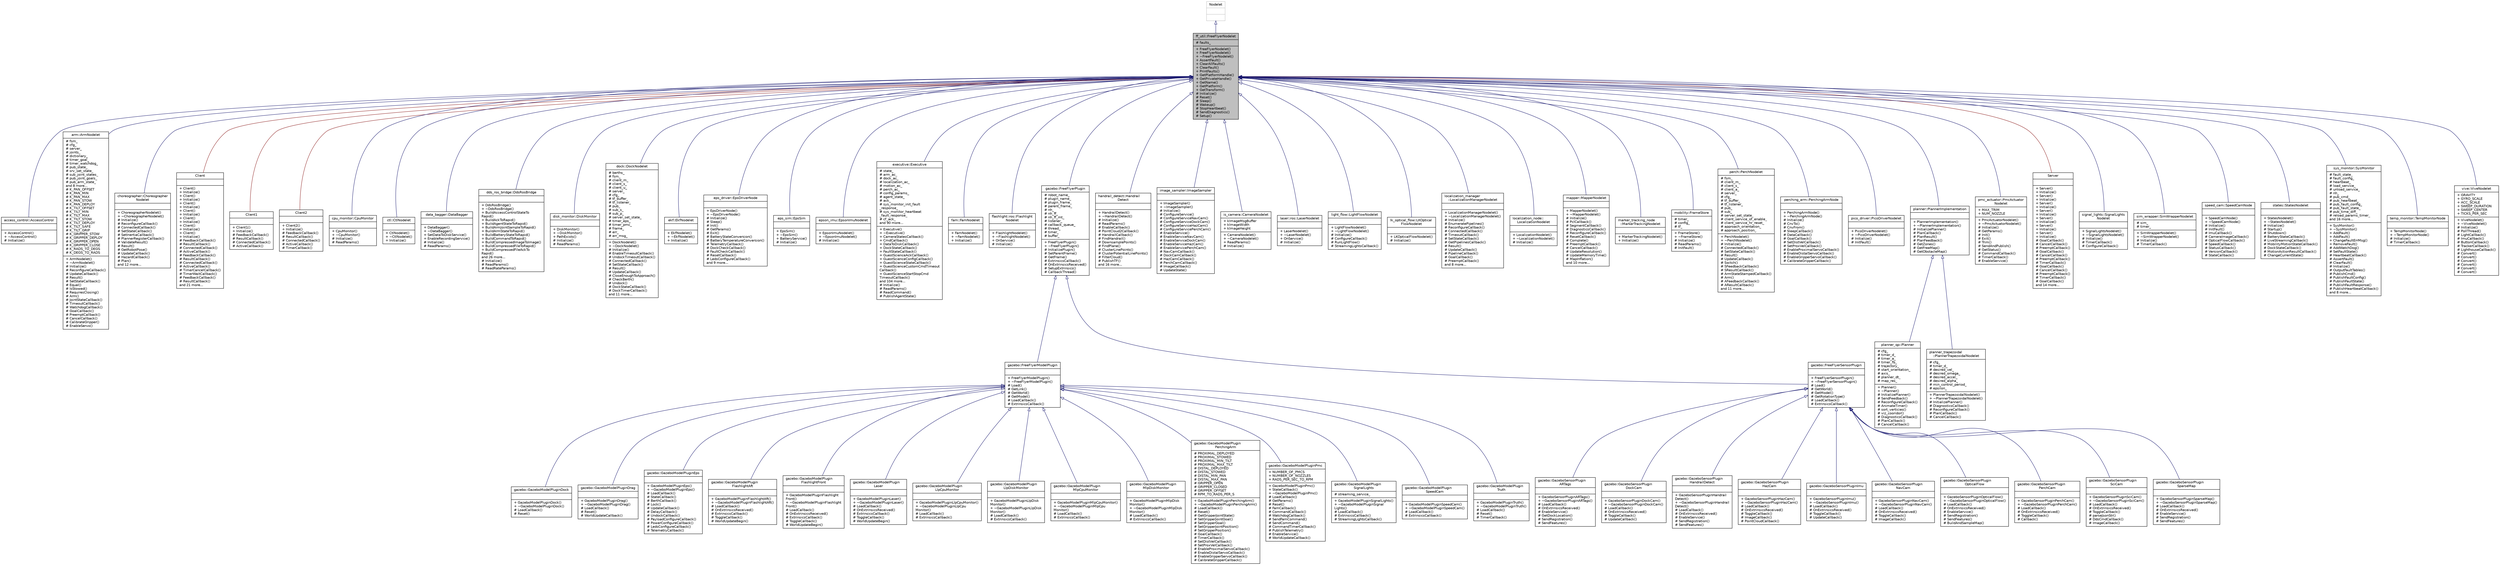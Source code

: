 digraph "ff_util::FreeFlyerNodelet"
{
 // LATEX_PDF_SIZE
  edge [fontname="Helvetica",fontsize="10",labelfontname="Helvetica",labelfontsize="10"];
  node [fontname="Helvetica",fontsize="10",shape=record];
  Node1 [label="{ff_util::FreeFlyerNodelet\n|# faults_\l|+ FreeFlyerNodelet()\l+ FreeFlyerNodelet()\l+ ~FreeFlyerNodelet()\l+ AssertFault()\l+ ClearAllFaults()\l+ ClearFault()\l+ PrintFaults()\l+ GetPlatformHandle()\l+ GetPrivateHandle()\l+ GetName()\l+ GetPlatform()\l+ GetTransform()\l# Initialize()\l# Reset()\l# Sleep()\l# Wakeup()\l# StopHeartbeat()\l# SendDiagnostics()\l# Setup()\l}",height=0.2,width=0.4,color="black", fillcolor="grey75", style="filled", fontcolor="black",tooltip=" "];
  Node2 -> Node1 [dir="back",color="midnightblue",fontsize="10",style="solid",arrowtail="onormal",fontname="Helvetica"];
  Node2 [label="{Nodelet\n||}",height=0.2,width=0.4,color="grey75", fillcolor="white", style="filled",tooltip=" "];
  Node1 -> Node3 [dir="back",color="midnightblue",fontsize="10",style="solid",arrowtail="onormal",fontname="Helvetica"];
  Node3 [label="{access_control::AccessControl\n||+ AccessControl()\l+ ~AccessControl()\l# Initialize()\l}",height=0.2,width=0.4,color="black", fillcolor="white", style="filled",URL="$classaccess__control_1_1AccessControl.html",tooltip=" "];
  Node1 -> Node4 [dir="back",color="midnightblue",fontsize="10",style="solid",arrowtail="onormal",fontname="Helvetica"];
  Node4 [label="{arm::ArmNodelet\n|# fsm_\l# cfg_\l# server_\l# joints_\l# dictionary_\l# timer_goal_\l# timer_watchdog_\l# pub_state_\l# srv_set_state_\l# sub_joint_states_\l# pub_joint_goals_\l# pub_arm_state_\land 8 more...\l# K_PAN_OFFSET\l# K_PAN_MIN\l# K_PAN_MAX\l# K_PAN_STOW\l# K_PAN_DEPLOY\l# K_TILT_OFFSET\l# K_TILT_MIN\l# K_TILT_MAX\l# K_TILT_STOW\l# K_TILT_DEPLOY\l# K_TILT_SAFE\l# K_TILT_GRIP\l# K_GRIPPER_STOW\l# K_GRIPPER_DEPLOY\l# K_GRIPPER_OPEN\l# K_GRIPPER_CLOSE\l# K_RADS_TO_DEGS\l# K_DEGS_TO_RADS\l|+ ArmNodelet()\l+ ~ArmNodelet()\l# Initialize()\l# ReconfigureCallback()\l# UpdateCallback()\l# Result()\l# SetStateCallback()\l# Equal()\l# IsStowed()\l# RequiresClosing()\l# Arm()\l# JointStateCallback()\l# TimeoutCallback()\l# WatchdogCallback()\l# GoalCallback()\l# PreemptCallback()\l# CancelCallback()\l# CalibrateGripper()\l# EnableServo()\l}",height=0.2,width=0.4,color="black", fillcolor="white", style="filled",URL="$classarm_1_1ArmNodelet.html",tooltip=" "];
  Node1 -> Node5 [dir="back",color="midnightblue",fontsize="10",style="solid",arrowtail="onormal",fontname="Helvetica"];
  Node5 [label="{choreographer::Choreographer\lNodelet\n||+ ChoreographerNodelet()\l+ ~ChoreographerNodelet()\l# Initialize()\l# ReconfigureCallback()\l# ConnectedCallback()\l# SetStateCallback()\l# SetInertiaCallback()\l# PlannerRegisterCallback()\l# ValidateResult()\l# Result()\l# GetRobotPose()\l# UpdateCallback()\l# HazardCallback()\l# Plan()\land 12 more...\l}",height=0.2,width=0.4,color="black", fillcolor="white", style="filled",URL="$classchoreographer_1_1ChoreographerNodelet.html",tooltip=" "];
  Node1 -> Node6 [dir="back",color="firebrick4",fontsize="10",style="solid",arrowtail="onormal",fontname="Helvetica"];
  Node6 [label="{Client\n||+ Client()\l+ Initialize()\l+ Client()\l+ Initialize()\l+ Client()\l+ Initialize()\l+ Client()\l+ Initialize()\l+ Client()\l+ Initialize()\l+ Client()\l+ Initialize()\l+ Client()\l+ Initialize()\l# FeedbackCallback()\l# ResultCallback()\l# ConnectedCallback()\l# ActiveCallback()\l# FeedbackCallback()\l# ResultCallback()\l# ConnectedCallback()\l# ActiveCallback()\l# TimerCancelCallback()\l# TimerWaitCallback()\l# FeedbackCallback()\l# ResultCallback()\land 21 more...\l}",height=0.2,width=0.4,color="black", fillcolor="white", style="filled",URL="$classClient.html",tooltip=" "];
  Node1 -> Node7 [dir="back",color="firebrick4",fontsize="10",style="solid",arrowtail="onormal",fontname="Helvetica"];
  Node7 [label="{Client1\n||+ Client1()\l+ Initialize()\l# FeedbackCallback()\l# ResultCallback()\l# ConnectedCallback()\l# ActiveCallback()\l}",height=0.2,width=0.4,color="black", fillcolor="white", style="filled",URL="$classClient1.html",tooltip=" "];
  Node1 -> Node8 [dir="back",color="firebrick4",fontsize="10",style="solid",arrowtail="onormal",fontname="Helvetica"];
  Node8 [label="{Client2\n||+ Client2()\l+ Initialize()\l# FeedbackCallback()\l# ResultCallback()\l# ConnectedCallback()\l# ActiveCallback()\l# TimerCallback()\l}",height=0.2,width=0.4,color="black", fillcolor="white", style="filled",URL="$classClient2.html",tooltip=" "];
  Node1 -> Node9 [dir="back",color="midnightblue",fontsize="10",style="solid",arrowtail="onormal",fontname="Helvetica"];
  Node9 [label="{cpu_monitor::CpuMonitor\n||+ CpuMonitor()\l+ ~CpuMonitor()\l# Initialize()\l# ReadParams()\l}",height=0.2,width=0.4,color="black", fillcolor="white", style="filled",URL="$classcpu__monitor_1_1CpuMonitor.html",tooltip=" "];
  Node1 -> Node10 [dir="back",color="midnightblue",fontsize="10",style="solid",arrowtail="onormal",fontname="Helvetica"];
  Node10 [label="{ctl::CtlNodelet\n||+ CtlNodelet()\l+ ~CtlNodelet()\l+ Initialize()\l}",height=0.2,width=0.4,color="black", fillcolor="white", style="filled",URL="$classctl_1_1CtlNodelet.html",tooltip=" "];
  Node1 -> Node11 [dir="back",color="midnightblue",fontsize="10",style="solid",arrowtail="onormal",fontname="Helvetica"];
  Node11 [label="{data_bagger::DataBagger\n||+ DataBagger()\l+ ~DataBagger()\l+ SetDataToDiskService()\l+ EnableRecordingService()\l# Initialize()\l# ReadParams()\l}",height=0.2,width=0.4,color="black", fillcolor="white", style="filled",URL="$classdata__bagger_1_1DataBagger.html",tooltip=" "];
  Node1 -> Node12 [dir="back",color="midnightblue",fontsize="10",style="solid",arrowtail="onormal",fontname="Helvetica"];
  Node12 [label="{dds_ros_bridge::DdsRosBridge\n||+ DdsRosBridge()\l+ ~DdsRosBridge()\l+ BuildAccessControlStateTo\lRapid()\l+ BuildAckToRapid()\l+ BuildAgentStateToRapid()\l+ BuildArmJointSampleToRapid()\l+ BuildArmStateToRapid()\l+ BuildBatteryStateToRapid()\l+ BuildCommandToRapid()\l+ BuildCompressedImageToImage()\l+ BuildCompressedFileToRapid()\l+ BuildCompressedFileAckTo\lRapid()\land 26 more...\l# Initialize()\l# ReadParams()\l# ReadRateParams()\l}",height=0.2,width=0.4,color="black", fillcolor="white", style="filled",URL="$classdds__ros__bridge_1_1DdsRosBridge.html",tooltip=" "];
  Node1 -> Node13 [dir="back",color="midnightblue",fontsize="10",style="solid",arrowtail="onormal",fontname="Helvetica"];
  Node13 [label="{disk_monitor::DiskMonitor\n||+ DiskMonitor()\l+ ~DiskMonitor()\l+ PathExists()\l# Initialize()\l# ReadParams()\l}",height=0.2,width=0.4,color="black", fillcolor="white", style="filled",URL="$classdisk__monitor_1_1DiskMonitor.html",tooltip=" "];
  Node1 -> Node14 [dir="back",color="midnightblue",fontsize="10",style="solid",arrowtail="onormal",fontname="Helvetica"];
  Node14 [label="{dock::DockNodelet\n|# berths_\l# fsm_\l# client_m_\l# client_s_\l# client_u_\l# server_\l# cfg_\l# tf_buffer_\l# tf_listener_\l# pub_\l# sub_s_\l# sub_p_\l# server_set_state_\l# timer_eps_\l# timer_pmc_\l# frame_\l# err_\l# err_msg_\l|+ DockNodelet()\l+ ~DockNodelet()\l# Initialize()\l# EnableTimeoutCallback()\l# UndockTimeoutCallback()\l# ConnectedCallback()\l# SetStateCallback()\l# Result()\l# UpdateCallback()\l# CloseEnoughToApproach()\l# CheckBerth()\l# Undock()\l# DockStateCallback()\l# DockTimerCallback()\land 11 more...\l}",height=0.2,width=0.4,color="black", fillcolor="white", style="filled",URL="$classdock_1_1DockNodelet.html",tooltip=" "];
  Node1 -> Node15 [dir="back",color="midnightblue",fontsize="10",style="solid",arrowtail="onormal",fontname="Helvetica"];
  Node15 [label="{ekf::EkfNodelet\n||+ EkfNodelet()\l+ ~EkfNodelet()\l+ Initialize()\l}",height=0.2,width=0.4,color="black", fillcolor="white", style="filled",URL="$classekf_1_1EkfNodelet.html",tooltip=" "];
  Node1 -> Node16 [dir="back",color="midnightblue",fontsize="10",style="solid",arrowtail="onormal",fontname="Helvetica"];
  Node16 [label="{eps_driver::EpsDriverNode\n||+ EpsDriverNode()\l+ ~EpsDriverNode()\l# Initialize()\l# Sleep()\l# Init()\l# GetParams()\l# Exit()\l# BatteryStateConversion()\l# BatteryTemperatureConversion()\l# TelemetryCallback()\l# DockCheckCallback()\l# FaultCheckCallback()\l# ResetCallback()\l# LedsConfigureCallback()\land 9 more...\l}",height=0.2,width=0.4,color="black", fillcolor="white", style="filled",URL="$classeps__driver_1_1EpsDriverNode.html",tooltip=" "];
  Node1 -> Node17 [dir="back",color="midnightblue",fontsize="10",style="solid",arrowtail="onormal",fontname="Helvetica"];
  Node17 [label="{eps_sim::EpsSim\n||+ EpsSim()\l+ ~EpsSim()\l+ BatteryService()\l# Initialize()\l}",height=0.2,width=0.4,color="black", fillcolor="white", style="filled",URL="$classeps__sim_1_1EpsSim.html",tooltip=" "];
  Node1 -> Node18 [dir="back",color="midnightblue",fontsize="10",style="solid",arrowtail="onormal",fontname="Helvetica"];
  Node18 [label="{epson_imu::EpsonImuNodelet\n||+ EpsonImuNodelet()\l+ ~EpsonImuNodelet()\l# Initialize()\l}",height=0.2,width=0.4,color="black", fillcolor="white", style="filled",URL="$classepson__imu_1_1EpsonImuNodelet.html",tooltip=" "];
  Node1 -> Node19 [dir="back",color="midnightblue",fontsize="10",style="solid",arrowtail="onormal",fontname="Helvetica"];
  Node19 [label="{executive::Executive\n|# state_\l# arm_ac_\l# dock_ac_\l# localization_ac_\l# motion_ac_\l# perch_ac_\l# config_params_\l# agent_state_\l# ack_\l# sys_monitor_init_fault\l_response_\l# sys_monitor_heartbeat\l_fault_response_\l# cf_ack_\land 90 more...\l|+ Executive()\l+ ~Executive()\l+ CameraStatesCallback()\l+ CmdCallback()\l+ DataToDiskCallback()\l+ DockStateCallback()\l+ FaultStateCallback()\l+ GuestScienceAckCallback()\l+ GuestScienceConfigCallback()\l+ GuestScienceStateCallback()\l+ GuestScienceCustomCmdTimeout\lCallback()\l+ GuestScienceStartStopCmd\lTimeoutCallback()\land 104 more...\l# Initialize()\l# ReadParams()\l# ReadCommand()\l# PublishAgentState()\l}",height=0.2,width=0.4,color="black", fillcolor="white", style="filled",URL="$classexecutive_1_1Executive.html",tooltip=" "];
  Node1 -> Node20 [dir="back",color="midnightblue",fontsize="10",style="solid",arrowtail="onormal",fontname="Helvetica"];
  Node20 [label="{fam::FamNodelet\n||+ FamNodelet()\l+ ~FamNodelet()\l+ Initialize()\l}",height=0.2,width=0.4,color="black", fillcolor="white", style="filled",URL="$classfam_1_1FamNodelet.html",tooltip=" "];
  Node1 -> Node21 [dir="back",color="midnightblue",fontsize="10",style="solid",arrowtail="onormal",fontname="Helvetica"];
  Node21 [label="{flashlight::ros::Flashlight\lNodelet\n||+ FlashlightNodelet()\l+ ~FlashlightNodelet()\l+ OnService()\l# Initialize()\l}",height=0.2,width=0.4,color="black", fillcolor="white", style="filled",URL="$classflashlight_1_1ros_1_1FlashlightNodelet.html",tooltip=" "];
  Node1 -> Node22 [dir="back",color="midnightblue",fontsize="10",style="solid",arrowtail="onormal",fontname="Helvetica"];
  Node22 [label="{gazebo::FreeFlyerPlugin\n|# robot_name_\l# plugin_name_\l# plugin_frame_\l# parent_frame_\l# nh_\l# nh_ff_\l# nh_ff_mt_\l# listener_\l# callback_queue_\l# thread_\l# timer_\l# buffer_\l|+ FreeFlyerPlugin()\l+ ~FreeFlyerPlugin()\l# InitializePlugin()\l# SetParentFrame()\l# GetFrame()\l# ExtrinsicsCallback()\l# OnExtrinsicsReceived()\l# SetupExtrinsics()\l# CallbackThread()\l}",height=0.2,width=0.4,color="black", fillcolor="white", style="filled",URL="$classgazebo_1_1FreeFlyerPlugin.html",tooltip=" "];
  Node22 -> Node23 [dir="back",color="midnightblue",fontsize="10",style="solid",arrowtail="onormal",fontname="Helvetica"];
  Node23 [label="{gazebo::FreeFlyerModelPlugin\n||+ FreeFlyerModelPlugin()\l+ ~FreeFlyerModelPlugin()\l# Load()\l# GetLink()\l# GetWorld()\l# GetModel()\l# LoadCallback()\l# ExtrinsicsCallback()\l}",height=0.2,width=0.4,color="black", fillcolor="white", style="filled",URL="$classgazebo_1_1FreeFlyerModelPlugin.html",tooltip=" "];
  Node23 -> Node24 [dir="back",color="midnightblue",fontsize="10",style="solid",arrowtail="onormal",fontname="Helvetica"];
  Node24 [label="{gazebo::GazeboModelPluginDock\n||+ GazeboModelPluginDock()\l+ ~GazeboModelPluginDock()\l# LoadCallback()\l# Reset()\l}",height=0.2,width=0.4,color="black", fillcolor="white", style="filled",URL="$classgazebo_1_1GazeboModelPluginDock.html",tooltip=" "];
  Node23 -> Node25 [dir="back",color="midnightblue",fontsize="10",style="solid",arrowtail="onormal",fontname="Helvetica"];
  Node25 [label="{gazebo::GazeboModelPluginDrag\n||+ GazeboModelPluginDrag()\l+ ~GazeboModelPluginDrag()\l# LoadCallback()\l# Reset()\l# WorldUpdateCallback()\l}",height=0.2,width=0.4,color="black", fillcolor="white", style="filled",URL="$classgazebo_1_1GazeboModelPluginDrag.html",tooltip=" "];
  Node23 -> Node26 [dir="back",color="midnightblue",fontsize="10",style="solid",arrowtail="onormal",fontname="Helvetica"];
  Node26 [label="{gazebo::GazeboModelPluginEps\n||+ GazeboModelPluginEps()\l+ ~GazeboModelPluginEps()\l# LoadCallback()\l# StateCallback()\l# BerthCallback()\l# Lock()\l# UpdateCallback()\l# DelayCallback()\l# UndockCallback()\l# PayloadConfigureCallback()\l# PowerConfigureCallback()\l# LedsConfigureCallback()\l# TelemetryCallback()\l}",height=0.2,width=0.4,color="black", fillcolor="white", style="filled",URL="$classgazebo_1_1GazeboModelPluginEps.html",tooltip=" "];
  Node23 -> Node27 [dir="back",color="midnightblue",fontsize="10",style="solid",arrowtail="onormal",fontname="Helvetica"];
  Node27 [label="{gazebo::GazeboModelPlugin\lFlashlightAft\n||+ GazeboModelPluginFlashlightAft()\l+ ~GazeboModelPluginFlashlightAft()\l# LoadCallback()\l# OnExtrinsicsReceived()\l# ExtrinsicsCallback()\l# ToggleCallback()\l# WorldUpdateBegin()\l}",height=0.2,width=0.4,color="black", fillcolor="white", style="filled",URL="$classgazebo_1_1GazeboModelPluginFlashlightAft.html",tooltip=" "];
  Node23 -> Node28 [dir="back",color="midnightblue",fontsize="10",style="solid",arrowtail="onormal",fontname="Helvetica"];
  Node28 [label="{gazebo::GazeboModelPlugin\lFlashlightFront\n||+ GazeboModelPluginFlashlight\lFront()\l+ ~GazeboModelPluginFlashlight\lFront()\l# LoadCallback()\l# OnExtrinsicsReceived()\l# ExtrinsicsCallback()\l# ToggleCallback()\l# WorldUpdateBegin()\l}",height=0.2,width=0.4,color="black", fillcolor="white", style="filled",URL="$classgazebo_1_1GazeboModelPluginFlashlightFront.html",tooltip=" "];
  Node23 -> Node29 [dir="back",color="midnightblue",fontsize="10",style="solid",arrowtail="onormal",fontname="Helvetica"];
  Node29 [label="{gazebo::GazeboModelPlugin\lLaser\n||+ GazeboModelPluginLaser()\l+ ~GazeboModelPluginLaser()\l# LoadCallback()\l# OnExtrinsicsReceived()\l# ExtrinsicsCallback()\l# ToggleCallback()\l# WorldUpdateBegin()\l}",height=0.2,width=0.4,color="black", fillcolor="white", style="filled",URL="$classgazebo_1_1GazeboModelPluginLaser.html",tooltip=" "];
  Node23 -> Node30 [dir="back",color="midnightblue",fontsize="10",style="solid",arrowtail="onormal",fontname="Helvetica"];
  Node30 [label="{gazebo::GazeboModelPlugin\lLlpCpuMonitor\n||+ GazeboModelPluginLlpCpuMonitor()\l+ ~GazeboModelPluginLlpCpu\lMonitor()\l# LoadCallback()\l# ExtrinsicsCallback()\l}",height=0.2,width=0.4,color="black", fillcolor="white", style="filled",URL="$classgazebo_1_1GazeboModelPluginLlpCpuMonitor.html",tooltip=" "];
  Node23 -> Node31 [dir="back",color="midnightblue",fontsize="10",style="solid",arrowtail="onormal",fontname="Helvetica"];
  Node31 [label="{gazebo::GazeboModelPlugin\lLlpDiskMonitor\n||+ GazeboModelPluginLlpDisk\lMonitor()\l+ ~GazeboModelPluginLlpDisk\lMonitor()\l# LoadCallback()\l# ExtrinsicsCallback()\l}",height=0.2,width=0.4,color="black", fillcolor="white", style="filled",URL="$classgazebo_1_1GazeboModelPluginLlpDiskMonitor.html",tooltip=" "];
  Node23 -> Node32 [dir="back",color="midnightblue",fontsize="10",style="solid",arrowtail="onormal",fontname="Helvetica"];
  Node32 [label="{gazebo::GazeboModelPlugin\lMlpCpuMonitor\n||+ GazeboModelPluginMlpCpuMonitor()\l+ ~GazeboModelPluginMlpCpu\lMonitor()\l# LoadCallback()\l# ExtrinsicsCallback()\l}",height=0.2,width=0.4,color="black", fillcolor="white", style="filled",URL="$classgazebo_1_1GazeboModelPluginMlpCpuMonitor.html",tooltip=" "];
  Node23 -> Node33 [dir="back",color="midnightblue",fontsize="10",style="solid",arrowtail="onormal",fontname="Helvetica"];
  Node33 [label="{gazebo::GazeboModelPlugin\lMlpDiskMonitor\n||+ GazeboModelPluginMlpDisk\lMonitor()\l+ ~GazeboModelPluginMlpDisk\lMonitor()\l# LoadCallback()\l# ExtrinsicsCallback()\l}",height=0.2,width=0.4,color="black", fillcolor="white", style="filled",URL="$classgazebo_1_1GazeboModelPluginMlpDiskMonitor.html",tooltip=" "];
  Node23 -> Node34 [dir="back",color="midnightblue",fontsize="10",style="solid",arrowtail="onormal",fontname="Helvetica"];
  Node34 [label="{gazebo::GazeboModelPlugin\lPerchingArm\n|# PROXIMAL_DEPLOYED\l# PROXIMAL_STOWED\l# PROXIMAL_MIN_TILT\l# PROXIMAL_MAX_TILT\l# DISTAL_DEPLOYED\l# DISTAL_STOWED\l# DISTAL_MIN_PAN\l# DISTAL_MAX_PAN\l# GRIPPER_OPEN\l# GRIPPER_CLOSED\l# GRIPPER_OFFSET\l# RPM_TO_RADS_PER_S\l|+ GazeboModelPluginPerchingArm()\l+ ~GazeboModelPluginPerchingArm()\l# LoadCallback()\l# Reset()\l# GetGripperJointState()\l# SetGripperJointGoal()\l# SetGripperGoal()\l# SetGripperJointPosition()\l# SetGripperPosition()\l# GoalCallback()\l# TimerCallback()\l# SetDistVelCallback()\l# SetProxVelCallback()\l# EnableProximalServoCallback()\l# EnableDistalServoCallback()\l# EnableGripperServoCallback()\l# CalibrateGripperCallback()\l}",height=0.2,width=0.4,color="black", fillcolor="white", style="filled",URL="$classgazebo_1_1GazeboModelPluginPerchingArm.html",tooltip=" "];
  Node23 -> Node35 [dir="back",color="midnightblue",fontsize="10",style="solid",arrowtail="onormal",fontname="Helvetica"];
  Node35 [label="{gazebo::GazeboModelPluginPmc\n|+ NUMBER_OF_PMCS\l+ NUMBER_OF_NOZZLES\l+ RADS_PER_SEC_TO_RPM\l|+ GazeboModelPluginPmc()\l+ StateCallback()\l+ ~GazeboModelPluginPmc()\l# LoadCallback()\l# GetParams()\l# Reset()\l# FamCallback()\l# CommandCallback()\l# WatchdogCallback()\l# SendFamCommand()\l# SendCommand()\l# CommandTimerCallback()\l# PublishTelemetry()\l# EnableService()\l# WorldUpdateCallback()\l}",height=0.2,width=0.4,color="black", fillcolor="white", style="filled",URL="$classgazebo_1_1GazeboModelPluginPmc.html",tooltip=" "];
  Node23 -> Node36 [dir="back",color="midnightblue",fontsize="10",style="solid",arrowtail="onormal",fontname="Helvetica"];
  Node36 [label="{gazebo::GazeboModelPlugin\lSignalLights\n|# streaming_service_\l|+ GazeboModelPluginSignalLights()\l+ ~GazeboModelPluginSignal\lLights()\l# LoadCallback()\l# ExtrinsicsCallback()\l# StreamingLightsCallback()\l}",height=0.2,width=0.4,color="black", fillcolor="white", style="filled",URL="$classgazebo_1_1GazeboModelPluginSignalLights.html",tooltip=" "];
  Node23 -> Node37 [dir="back",color="midnightblue",fontsize="10",style="solid",arrowtail="onormal",fontname="Helvetica"];
  Node37 [label="{gazebo::GazeboModelPlugin\lSpeedCam\n||+ GazeboModelPluginSpeedCam()\l+ ~GazeboModelPluginSpeedCam()\l# LoadCallback()\l# ExtrinsicsCallback()\l}",height=0.2,width=0.4,color="black", fillcolor="white", style="filled",URL="$classgazebo_1_1GazeboModelPluginSpeedCam.html",tooltip=" "];
  Node23 -> Node38 [dir="back",color="midnightblue",fontsize="10",style="solid",arrowtail="onormal",fontname="Helvetica"];
  Node38 [label="{gazebo::GazeboModelPlugin\lTruth\n||+ GazeboModelPluginTruth()\l+ ~GazeboModelPluginTruth()\l# LoadCallback()\l# Reset()\l# TimerCallback()\l}",height=0.2,width=0.4,color="black", fillcolor="white", style="filled",URL="$classgazebo_1_1GazeboModelPluginTruth.html",tooltip=" "];
  Node22 -> Node39 [dir="back",color="midnightblue",fontsize="10",style="solid",arrowtail="onormal",fontname="Helvetica"];
  Node39 [label="{gazebo::FreeFlyerSensorPlugin\n||+ FreeFlyerSensorPlugin()\l+ ~FreeFlyerSensorPlugin()\l# Load()\l# GetWorld()\l# GetModel()\l# GetRotationType()\l# LoadCallback()\l# ExtrinsicsCallback()\l}",height=0.2,width=0.4,color="black", fillcolor="white", style="filled",URL="$classgazebo_1_1FreeFlyerSensorPlugin.html",tooltip=" "];
  Node39 -> Node40 [dir="back",color="midnightblue",fontsize="10",style="solid",arrowtail="onormal",fontname="Helvetica"];
  Node40 [label="{gazebo::GazeboSensorPlugin\lARTags\n||+ GazeboSensorPluginARTags()\l+ ~GazeboSensorPluginARTags()\l# LoadCallback()\l# OnExtrinsicsReceived()\l# EnableService()\l# GetDockLocation()\l# SendRegistration()\l# SendFeatures()\l}",height=0.2,width=0.4,color="black", fillcolor="white", style="filled",URL="$classgazebo_1_1GazeboSensorPluginARTags.html",tooltip=" "];
  Node39 -> Node41 [dir="back",color="midnightblue",fontsize="10",style="solid",arrowtail="onormal",fontname="Helvetica"];
  Node41 [label="{gazebo::GazeboSensorPlugin\lDockCam\n||+ GazeboSensorPluginDockCam()\l+ ~GazeboSensorPluginDockCam()\l# LoadCallback()\l# OnExtrinsicsReceived()\l# ToggleCallback()\l# UpdateCallback()\l}",height=0.2,width=0.4,color="black", fillcolor="white", style="filled",URL="$classgazebo_1_1GazeboSensorPluginDockCam.html",tooltip=" "];
  Node39 -> Node42 [dir="back",color="midnightblue",fontsize="10",style="solid",arrowtail="onormal",fontname="Helvetica"];
  Node42 [label="{gazebo::GazeboSensorPlugin\lHandrailDetect\n||+ GazeboSensorPluginHandrail\lDetect()\l+ ~GazeboSensorPluginHandrail\lDetect()\l# LoadCallback()\l# OnExtrinsicsReceived()\l# EnableService()\l# SendRegistration()\l# SendFeatures()\l}",height=0.2,width=0.4,color="black", fillcolor="white", style="filled",URL="$classgazebo_1_1GazeboSensorPluginHandrailDetect.html",tooltip=" "];
  Node39 -> Node43 [dir="back",color="midnightblue",fontsize="10",style="solid",arrowtail="onormal",fontname="Helvetica"];
  Node43 [label="{gazebo::GazeboSensorPlugin\lHazCam\n||+ GazeboSensorPluginHazCam()\l+ ~GazeboSensorPluginHazCam()\l# LoadCallback()\l# OnExtrinsicsReceived()\l# ToggleCallback()\l# ImageCallback()\l# PointCloudCallback()\l}",height=0.2,width=0.4,color="black", fillcolor="white", style="filled",URL="$classgazebo_1_1GazeboSensorPluginHazCam.html",tooltip=" "];
  Node39 -> Node44 [dir="back",color="midnightblue",fontsize="10",style="solid",arrowtail="onormal",fontname="Helvetica"];
  Node44 [label="{gazebo::GazeboSensorPluginImu\n||+ GazeboSensorPluginImu()\l+ ~GazeboSensorPluginImu()\l# LoadCallback()\l# OnExtrinsicsReceived()\l# ToggleCallback()\l# UpdateCallback()\l}",height=0.2,width=0.4,color="black", fillcolor="white", style="filled",URL="$classgazebo_1_1GazeboSensorPluginImu.html",tooltip=" "];
  Node39 -> Node45 [dir="back",color="midnightblue",fontsize="10",style="solid",arrowtail="onormal",fontname="Helvetica"];
  Node45 [label="{gazebo::GazeboSensorPlugin\lNavCam\n||+ GazeboSensorPluginNavCam()\l+ ~GazeboSensorPluginNavCam()\l# LoadCallback()\l# OnExtrinsicsReceived()\l# ToggleCallback()\l# ImageCallback()\l}",height=0.2,width=0.4,color="black", fillcolor="white", style="filled",URL="$classgazebo_1_1GazeboSensorPluginNavCam.html",tooltip=" "];
  Node39 -> Node46 [dir="back",color="midnightblue",fontsize="10",style="solid",arrowtail="onormal",fontname="Helvetica"];
  Node46 [label="{gazebo::GazeboSensorPlugin\lOpticalFlow\n||+ GazeboSensorPluginOpticalFlow()\l+ ~GazeboSensorPluginOpticalFlow()\l# LoadCallback()\l# OnExtrinsicsReceived()\l# EnableService()\l# SendRegistration()\l# SendFeatures()\l# BuildAndSampleMap()\l}",height=0.2,width=0.4,color="black", fillcolor="white", style="filled",URL="$classgazebo_1_1GazeboSensorPluginOpticalFlow.html",tooltip=" "];
  Node39 -> Node47 [dir="back",color="midnightblue",fontsize="10",style="solid",arrowtail="onormal",fontname="Helvetica"];
  Node47 [label="{gazebo::GazeboSensorPlugin\lPerchCam\n||+ GazeboSensorPluginPerchCam()\l+ ~GazeboSensorPluginPerchCam()\l# LoadCallback()\l# OnExtrinsicsReceived()\l# ToggleCallback()\l# Callback()\l}",height=0.2,width=0.4,color="black", fillcolor="white", style="filled",URL="$classgazebo_1_1GazeboSensorPluginPerchCam.html",tooltip=" "];
  Node39 -> Node48 [dir="back",color="midnightblue",fontsize="10",style="solid",arrowtail="onormal",fontname="Helvetica"];
  Node48 [label="{gazebo::GazeboSensorPlugin\lSciCam\n||+ GazeboSensorPluginSciCam()\l+ ~GazeboSensorPluginSciCam()\l# LoadCallback()\l# OnExtrinsicsReceived()\l# ToggleCallback()\l# parseJsonStr()\l# DdsCmdCallback()\l# ImageCallback()\l}",height=0.2,width=0.4,color="black", fillcolor="white", style="filled",URL="$classgazebo_1_1GazeboSensorPluginSciCam.html",tooltip=" "];
  Node39 -> Node49 [dir="back",color="midnightblue",fontsize="10",style="solid",arrowtail="onormal",fontname="Helvetica"];
  Node49 [label="{gazebo::GazeboSensorPlugin\lSparseMap\n||+ GazeboSensorPluginSparseMap()\l+ ~GazeboSensorPluginSparseMap()\l# LoadCallback()\l# OnExtrinsicsReceived()\l# EnableService()\l# SendRegistration()\l# SendFeatures()\l}",height=0.2,width=0.4,color="black", fillcolor="white", style="filled",URL="$classgazebo_1_1GazeboSensorPluginSparseMap.html",tooltip=" "];
  Node1 -> Node50 [dir="back",color="midnightblue",fontsize="10",style="solid",arrowtail="onormal",fontname="Helvetica"];
  Node50 [label="{handrail_detect::Handrail\lDetect\n||+ HandrailDetect()\l+ ~HandrailDetect()\l# Initialize()\l# ReadParams()\l# EnableCallback()\l# PointCloud2Callback()\l# HandrailCallback()\l# FindHandrail()\l# DownsamplePoints()\l# FindPlane()\l# ClusterLinePoints()\l# ClusterPotentialLinePoints()\l# FilterCloud()\l# PublishTF()\land 16 more...\l}",height=0.2,width=0.4,color="black", fillcolor="white", style="filled",URL="$classhandrail__detect_1_1HandrailDetect.html",tooltip=" "];
  Node1 -> Node51 [dir="back",color="midnightblue",fontsize="10",style="solid",arrowtail="onormal",fontname="Helvetica"];
  Node51 [label="{image_sampler::ImageSampler\n||+ ImageSampler()\l+ ~ImageSampler()\l# Initialize()\l# ConfigureService()\l# ConfigureServiceNavCam()\l# ConfigureServiceDockCam()\l# ConfigureServiceHazCam()\l# ConfigureServicePerchCam()\l# EnableService()\l# EnableServiceNavCam()\l# EnableServiceDockCam()\l# EnableServiceHazCam()\l# EnableServicePerchCam()\l# NavCamCallback()\l# DockCamCallback()\l# HazCamCallback()\l# PerchCamCallback()\l# ImageCallback()\l# UpdateState()\l}",height=0.2,width=0.4,color="black", fillcolor="white", style="filled",URL="$classimage__sampler_1_1ImageSampler.html",tooltip=" "];
  Node1 -> Node52 [dir="back",color="midnightblue",fontsize="10",style="solid",arrowtail="onormal",fontname="Helvetica"];
  Node52 [label="{is_camera::CameraNodelet\n|+ kImageMsgBuffer\l+ kImageWidth\l+ kImageHeight\l|+ CameraNodelet()\l+ ~CameraNodelet()\l+ ReadParams()\l# Initialize()\l}",height=0.2,width=0.4,color="black", fillcolor="white", style="filled",URL="$classis__camera_1_1CameraNodelet.html",tooltip=" "];
  Node1 -> Node53 [dir="back",color="midnightblue",fontsize="10",style="solid",arrowtail="onormal",fontname="Helvetica"];
  Node53 [label="{laser::ros::LaserNodelet\n||+ LaserNodelet()\l+ ~LaserNodelet()\l+ OnService()\l# Initialize()\l}",height=0.2,width=0.4,color="black", fillcolor="white", style="filled",URL="$classlaser_1_1ros_1_1LaserNodelet.html",tooltip=" "];
  Node1 -> Node54 [dir="back",color="midnightblue",fontsize="10",style="solid",arrowtail="onormal",fontname="Helvetica"];
  Node54 [label="{light_flow::LightFlowNodelet\n||+ LightFlowNodelet()\l+ ~LightFlowNodelet()\l# Initialize()\l# ConfigureCallback()\l# RunLightFlow()\l# StreamingLightsCallback()\l}",height=0.2,width=0.4,color="black", fillcolor="white", style="filled",URL="$classlight__flow_1_1LightFlowNodelet.html",tooltip=" "];
  Node1 -> Node55 [dir="back",color="midnightblue",fontsize="10",style="solid",arrowtail="onormal",fontname="Helvetica"];
  Node55 [label="{lk_optical_flow::LKOptical\lFlowNodelet\n||+ LKOpticalFlowNodelet()\l# Initialize()\l}",height=0.2,width=0.4,color="black", fillcolor="white", style="filled",URL="$classlk__optical__flow_1_1LKOpticalFlowNodelet.html",tooltip=" "];
  Node1 -> Node56 [dir="back",color="midnightblue",fontsize="10",style="solid",arrowtail="onormal",fontname="Helvetica"];
  Node56 [label="{localization_manager\l::LocalizationManagerNodelet\n||+ LocalizationManagerNodelet()\l+ ~LocalizationManagerNodelet()\l# Initialize()\l# EnumeratePipelines()\l# ReconfigureCallback()\l# ConnectedCallback()\l# TimeoutCallback()\l# SetStateCallback()\l# GetPipelinesCallback()\l# Result()\l# UpdateCallback()\l# PipelineCallback()\l# GoalCallback()\l# PreemptCallback()\land 8 more...\l}",height=0.2,width=0.4,color="black", fillcolor="white", style="filled",URL="$classlocalization__manager_1_1LocalizationManagerNodelet.html",tooltip=" "];
  Node1 -> Node57 [dir="back",color="midnightblue",fontsize="10",style="solid",arrowtail="onormal",fontname="Helvetica"];
  Node57 [label="{localization_node::\lLocalizationNodelet\n||+ LocalizationNodelet()\l+ ~LocalizationNodelet()\l# Initialize()\l}",height=0.2,width=0.4,color="black", fillcolor="white", style="filled",URL="$classlocalization__node_1_1LocalizationNodelet.html",tooltip=" "];
  Node1 -> Node58 [dir="back",color="midnightblue",fontsize="10",style="solid",arrowtail="onormal",fontname="Helvetica"];
  Node58 [label="{mapper::MapperNodelet\n||+ MapperNodelet()\l+ ~MapperNodelet()\l# Initialize()\l# PclCallback()\l# SegmentCallback()\l# DiagnosticsCallback()\l# ReconfigureCallback()\l# ResetCallback()\l# Complete()\l# PreemptCallback()\l# CancelCallback()\l# UpdateResolution()\l# UpdateMemoryTime()\l# MapInflation()\land 10 more...\l}",height=0.2,width=0.4,color="black", fillcolor="white", style="filled",URL="$classmapper_1_1MapperNodelet.html",tooltip=" "];
  Node1 -> Node59 [dir="back",color="midnightblue",fontsize="10",style="solid",arrowtail="onormal",fontname="Helvetica"];
  Node59 [label="{marker_tracking_node\l::MarkerTrackingNodelet\n||+ MarkerTrackingNodelet()\l+ Initialize()\l}",height=0.2,width=0.4,color="black", fillcolor="white", style="filled",URL="$classmarker__tracking__node_1_1MarkerTrackingNodelet.html",tooltip=" "];
  Node1 -> Node60 [dir="back",color="midnightblue",fontsize="10",style="solid",arrowtail="onormal",fontname="Helvetica"];
  Node60 [label="{mobility::FrameStore\n|# timer_\l# config_\l# tf_\l|+ FrameStore()\l+ ~FrameStore()\l# Initialize()\l# ReadParams()\l# InitFault()\l}",height=0.2,width=0.4,color="black", fillcolor="white", style="filled",URL="$classmobility_1_1FrameStore.html",tooltip=" "];
  Node1 -> Node61 [dir="back",color="midnightblue",fontsize="10",style="solid",arrowtail="onormal",fontname="Helvetica"];
  Node61 [label="{perch::PerchNodelet\n|# fsm_\l# client_m_\l# client_s_\l# client_a_\l# server_\l# cfg_\l# tf_buffer_\l# tf_listener_\l# pub_\l# sub_\l# server_set_state_\l# client_service_of_enable_\l# client_service_hr_reset_\l# approach_orientation_\l# approach_position_\l|+ PerchNodelet()\l+ ~PerchNodelet()\l# Initialize()\l# ConnectedCallback()\l# SetStateCallback()\l# Result()\l# UpdateCallback()\l# Switch()\l# SFeedbackCallback()\l# SResultCallback()\l# ArmStateStampedCallback()\l# Arm()\l# AFeedbackCallback()\l# AResultCallback()\land 11 more...\l}",height=0.2,width=0.4,color="black", fillcolor="white", style="filled",URL="$classperch_1_1PerchNodelet.html",tooltip=" "];
  Node1 -> Node62 [dir="back",color="midnightblue",fontsize="10",style="solid",arrowtail="onormal",fontname="Helvetica"];
  Node62 [label="{perching_arm::PerchingArmNode\n||+ PerchingArmNode()\l+ ~PerchingArmNode()\l# Initialize()\l# CnvTo()\l# CnvFrom()\l# SleepCallback()\l# DataCallback()\l# GoalCallback()\l# SetDistVelCallback()\l# SetProxVelCallback()\l# EnableProximalServoCallback()\l# EnableDistalServoCallback()\l# EnableGripperServoCallback()\l# CalibrateGripperCallback()\l}",height=0.2,width=0.4,color="black", fillcolor="white", style="filled",URL="$classperching__arm_1_1PerchingArmNode.html",tooltip=" "];
  Node1 -> Node63 [dir="back",color="midnightblue",fontsize="10",style="solid",arrowtail="onormal",fontname="Helvetica"];
  Node63 [label="{pico_driver::PicoDriverNodelet\n||+ PicoDriverNodelet()\l+ ~PicoDriverNodelet()\l# Initialize()\l# InitFault()\l}",height=0.2,width=0.4,color="black", fillcolor="white", style="filled",URL="$classpico__driver_1_1PicoDriverNodelet.html",tooltip=" "];
  Node1 -> Node64 [dir="back",color="midnightblue",fontsize="10",style="solid",arrowtail="onormal",fontname="Helvetica"];
  Node64 [label="{planner::PlannerImplementation\n||+ PlannerImplementation()\l+ ~PlannerImplementation()\l# InitializePlanner()\l# PlanCallback()\l# PlanResult()\l# PlanFeedback()\l# GetZones()\l# GetFreeMap()\l# GetObstacleMap()\l}",height=0.2,width=0.4,color="black", fillcolor="white", style="filled",URL="$classplanner_1_1PlannerImplementation.html",tooltip=" "];
  Node64 -> Node65 [dir="back",color="midnightblue",fontsize="10",style="solid",arrowtail="onormal",fontname="Helvetica"];
  Node65 [label="{planner_qp::Planner\n|# cfg_\l# timer_d_\l# timer_a_\l# timer_fb_\l# trajectory_\l# start_orientation_\l# axis_\l# planner_dt_\l# map_res_\l|+ Planner()\l+ ~Planner()\l# InitializePlanner()\l# SendFeedback()\l# ReconfigureCallback()\l# AnimateTimer()\l# sort_verticies()\l# viz_cooridor()\l# DiagnosticsCallback()\l# PlanCallback()\l# CancelCallback()\l}",height=0.2,width=0.4,color="black", fillcolor="white", style="filled",URL="$classplanner__qp_1_1Planner.html",tooltip=" "];
  Node64 -> Node66 [dir="back",color="midnightblue",fontsize="10",style="solid",arrowtail="onormal",fontname="Helvetica"];
  Node66 [label="{planner_trapezoidal\l::PlannerTrapezoidalNodelet\n|# cfg_\l# timer_d_\l# desired_vel_\l# desired_omega_\l# desired_accel_\l# desired_alpha_\l# min_control_period_\l# epsilon_\l|+ PlannerTrapezoidalNodelet()\l+ ~PlannerTrapezoidalNodelet()\l# InitializePlanner()\l# DiagnosticsCallback()\l# ReconfigureCallback()\l# PlanCallback()\l# CancelCallback()\l}",height=0.2,width=0.4,color="black", fillcolor="white", style="filled",URL="$classplanner__trapezoidal_1_1PlannerTrapezoidalNodelet.html",tooltip=" "];
  Node1 -> Node67 [dir="back",color="midnightblue",fontsize="10",style="solid",arrowtail="onormal",fontname="Helvetica"];
  Node67 [label="{pmc_actuator::PmcActuator\lNodelet\n|+ MAX_TRIM\l+ NUM_NOZZLE\l|+ PmcActuatorNodelet()\l+ ~PmcActuatorNodelet()\l# Initialize()\l# GetParams()\l# Init()\l# Exit()\l# Trim()\l# SendAndPublish()\l# GetStatus()\l# CommandCallback()\l# TimerCallback()\l# EnableService()\l}",height=0.2,width=0.4,color="black", fillcolor="white", style="filled",URL="$classpmc__actuator_1_1PmcActuatorNodelet.html",tooltip=" "];
  Node1 -> Node68 [dir="back",color="firebrick4",fontsize="10",style="solid",arrowtail="onormal",fontname="Helvetica"];
  Node68 [label="{Server\n||+ Server()\l+ Initialize()\l+ Server()\l+ Initialize()\l+ Server()\l+ Initialize()\l+ Server()\l+ Initialize()\l+ Server()\l+ Initialize()\l+ Server()\l+ Initialize()\l+ Server()\l+ Initialize()\l# GoalCallback()\l# CancelCallback()\l# PreemptCallback()\l# GoalCallback()\l# CancelCallback()\l# PreemptCallback()\l# TimerCallback()\l# GoalCallback()\l# CancelCallback()\l# PreemptCallback()\l# TimerCallback()\l# GoalCallback()\land 14 more...\l}",height=0.2,width=0.4,color="black", fillcolor="white", style="filled",URL="$classServer.html",tooltip=" "];
  Node1 -> Node69 [dir="back",color="midnightblue",fontsize="10",style="solid",arrowtail="onormal",fontname="Helvetica"];
  Node69 [label="{signal_lights::SignalLights\lNodelet\n||+ SignalLightsNodelet()\l+ ~SignalLightsNodelet()\l# Initialize()\l# TimerCallback()\l# ConfigureCallback()\l}",height=0.2,width=0.4,color="black", fillcolor="white", style="filled",URL="$classsignal__lights_1_1SignalLightsNodelet.html",tooltip=" "];
  Node1 -> Node70 [dir="back",color="midnightblue",fontsize="10",style="solid",arrowtail="onormal",fontname="Helvetica"];
  Node70 [label="{sim_wrapper::SimWrapperNodelet\n|# sim_\l# timer_\l|+ SimWrapperNodelet()\l+ ~SimWrapperNodelet()\l# Initialize()\l# TimerCallback()\l}",height=0.2,width=0.4,color="black", fillcolor="white", style="filled",URL="$classsim__wrapper_1_1SimWrapperNodelet.html",tooltip=" "];
  Node1 -> Node71 [dir="back",color="midnightblue",fontsize="10",style="solid",arrowtail="onormal",fontname="Helvetica"];
  Node71 [label="{speed_cam::SpeedCamNode\n||+ SpeedCamNode()\l+ ~SpeedCamNode()\l# Initialize()\l# InitFault()\l# ImuCallback()\l# CameraImageCallback()\l# OpticalFlowCallback()\l# SpeedCallback()\l# StatusCallback()\l# VersionCallback()\l# StateCallback()\l}",height=0.2,width=0.4,color="black", fillcolor="white", style="filled",URL="$classspeed__cam_1_1SpeedCamNode.html",tooltip=" "];
  Node1 -> Node72 [dir="back",color="midnightblue",fontsize="10",style="solid",arrowtail="onormal",fontname="Helvetica"];
  Node72 [label="{states::StatesNodelet\n||+ StatesNodelet()\l+ ~StatesNodelet()\l# Initialize()\l# Startup()\l# Shutdown()\l# BatteryStateCallback()\l# LiveStreamingCallback()\l# MobilityMotionStateCallback()\l# DockStateCallback()\l# MotionActionResultCallback()\l# ChangeCurrentState()\l}",height=0.2,width=0.4,color="black", fillcolor="white", style="filled",URL="$classstates_1_1StatesNodelet.html",tooltip=" "];
  Node1 -> Node73 [dir="back",color="midnightblue",fontsize="10",style="solid",arrowtail="onormal",fontname="Helvetica"];
  Node73 [label="{sys_monitor::SysMonitor\n|# fault_state_\l# fault_config_\l# heartbeat_\l# load_service_\l# unload_service_\l# nh_\l# pub_cmd_\l# pub_heartbeat_\l# pub_fault_config_\l# pub_fault_state_\l# pub_time_diff_\l# reload_params_timer_\land 16 more...\l|+ SysMonitor()\l+ ~SysMonitor()\l+ AddFault()\l+ AddFault()\l+ ChangeFaultErrMsg()\l+ RemoveFault()\l# AddWatchDog()\l# SetFaultState()\l# HeartbeatCallback()\l# AssertFault()\l# ClearFault()\l# Initialize()\l# OutputFaultTables()\l# PublishCmd()\l# PublishFaultConfig()\l# PublishFaultState()\l# PublishFaultResponse()\l# PublishHeartbeatCallback()\land 8 more...\l}",height=0.2,width=0.4,color="black", fillcolor="white", style="filled",URL="$classsys__monitor_1_1SysMonitor.html",tooltip=" "];
  Node1 -> Node74 [dir="back",color="midnightblue",fontsize="10",style="solid",arrowtail="onormal",fontname="Helvetica"];
  Node74 [label="{temp_monitor::TempMonitorNode\n||+ TempMonitorNode()\l+ ~TempMonitorNode()\l# Initialize()\l# TimerCallback()\l}",height=0.2,width=0.4,color="black", fillcolor="white", style="filled",URL="$classtemp__monitor_1_1TempMonitorNode.html",tooltip=" "];
  Node1 -> Node75 [dir="back",color="midnightblue",fontsize="10",style="solid",arrowtail="onormal",fontname="Helvetica"];
  Node75 [label="{vive::ViveNodelet\n|+ GRAVITY\l+ GYRO_SCALE\l+ ACC_SCALE\l+ SWEEP_DURATION\l+ SWEEP_CENTER\l+ TICKS_PER_SEC\l|+ ViveNodelet()\l+ ~ViveNodelet()\l# Initialize()\l# PollThread()\l# LightCallback()\l# ImuCallback()\l# ButtonCallback()\l# TrackerCallback()\l# LighthouseCallback()\l# Convert()\l# Convert()\l# Convert()\l# Convert()\l# Convert()\l# Convert()\l}",height=0.2,width=0.4,color="black", fillcolor="white", style="filled",URL="$classvive_1_1ViveNodelet.html",tooltip=" "];
}

